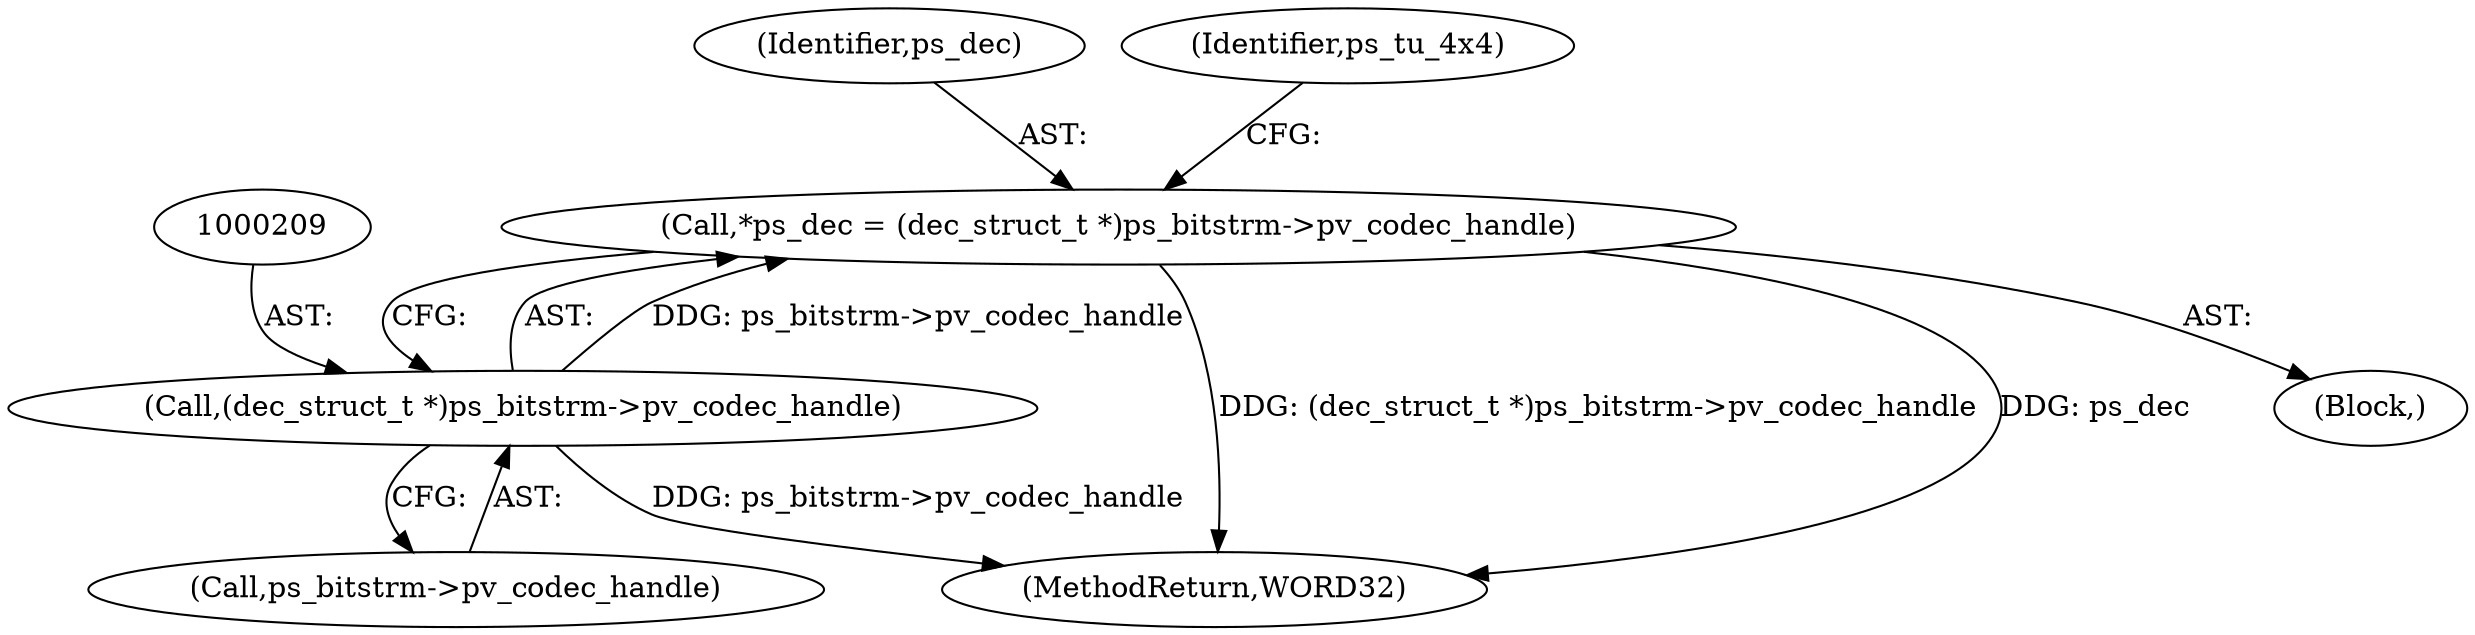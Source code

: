 digraph "0_Android_c57fc3703ae2e0d41b1f6580c50015937f2d23c1@pointer" {
"1000206" [label="(Call,*ps_dec = (dec_struct_t *)ps_bitstrm->pv_codec_handle)"];
"1000208" [label="(Call,(dec_struct_t *)ps_bitstrm->pv_codec_handle)"];
"1000689" [label="(MethodReturn,WORD32)"];
"1000206" [label="(Call,*ps_dec = (dec_struct_t *)ps_bitstrm->pv_codec_handle)"];
"1000210" [label="(Call,ps_bitstrm->pv_codec_handle)"];
"1000207" [label="(Identifier,ps_dec)"];
"1000208" [label="(Call,(dec_struct_t *)ps_bitstrm->pv_codec_handle)"];
"1000168" [label="(Block,)"];
"1000214" [label="(Identifier,ps_tu_4x4)"];
"1000206" -> "1000168"  [label="AST: "];
"1000206" -> "1000208"  [label="CFG: "];
"1000207" -> "1000206"  [label="AST: "];
"1000208" -> "1000206"  [label="AST: "];
"1000214" -> "1000206"  [label="CFG: "];
"1000206" -> "1000689"  [label="DDG: (dec_struct_t *)ps_bitstrm->pv_codec_handle"];
"1000206" -> "1000689"  [label="DDG: ps_dec"];
"1000208" -> "1000206"  [label="DDG: ps_bitstrm->pv_codec_handle"];
"1000208" -> "1000210"  [label="CFG: "];
"1000209" -> "1000208"  [label="AST: "];
"1000210" -> "1000208"  [label="AST: "];
"1000208" -> "1000689"  [label="DDG: ps_bitstrm->pv_codec_handle"];
}
